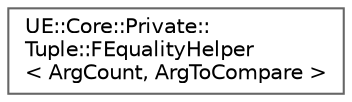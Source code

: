digraph "Graphical Class Hierarchy"
{
 // INTERACTIVE_SVG=YES
 // LATEX_PDF_SIZE
  bgcolor="transparent";
  edge [fontname=Helvetica,fontsize=10,labelfontname=Helvetica,labelfontsize=10];
  node [fontname=Helvetica,fontsize=10,shape=box,height=0.2,width=0.4];
  rankdir="LR";
  Node0 [id="Node000000",label="UE::Core::Private::\lTuple::FEqualityHelper\l\< ArgCount, ArgToCompare \>",height=0.2,width=0.4,color="grey40", fillcolor="white", style="filled",URL="$d9/d71/structUE_1_1Core_1_1Private_1_1Tuple_1_1FEqualityHelper.html",tooltip=" "];
}
